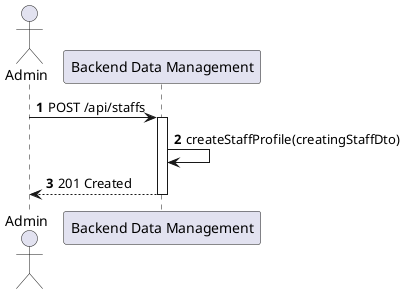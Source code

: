 @startuml process-view
autonumber

actor "Admin" as ADM
participant "Backend Data Management" as BDM

ADM -> BDM : POST /api/staffs
activate BDM
    BDM -> BDM : createStaffProfile(creatingStaffDto)
    BDM --> ADM : 201 Created
deactivate BDM

@enduml
